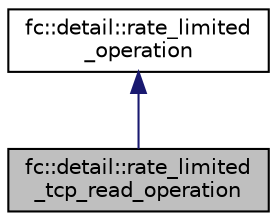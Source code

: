 digraph "fc::detail::rate_limited_tcp_read_operation"
{
  edge [fontname="Helvetica",fontsize="10",labelfontname="Helvetica",labelfontsize="10"];
  node [fontname="Helvetica",fontsize="10",shape=record];
  Node2 [label="fc::detail::rate_limited\l_tcp_read_operation",height=0.2,width=0.4,color="black", fillcolor="grey75", style="filled", fontcolor="black"];
  Node3 -> Node2 [dir="back",color="midnightblue",fontsize="10",style="solid"];
  Node3 [label="fc::detail::rate_limited\l_operation",height=0.2,width=0.4,color="black", fillcolor="white", style="filled",URL="$classfc_1_1detail_1_1rate__limited__operation.html"];
}
